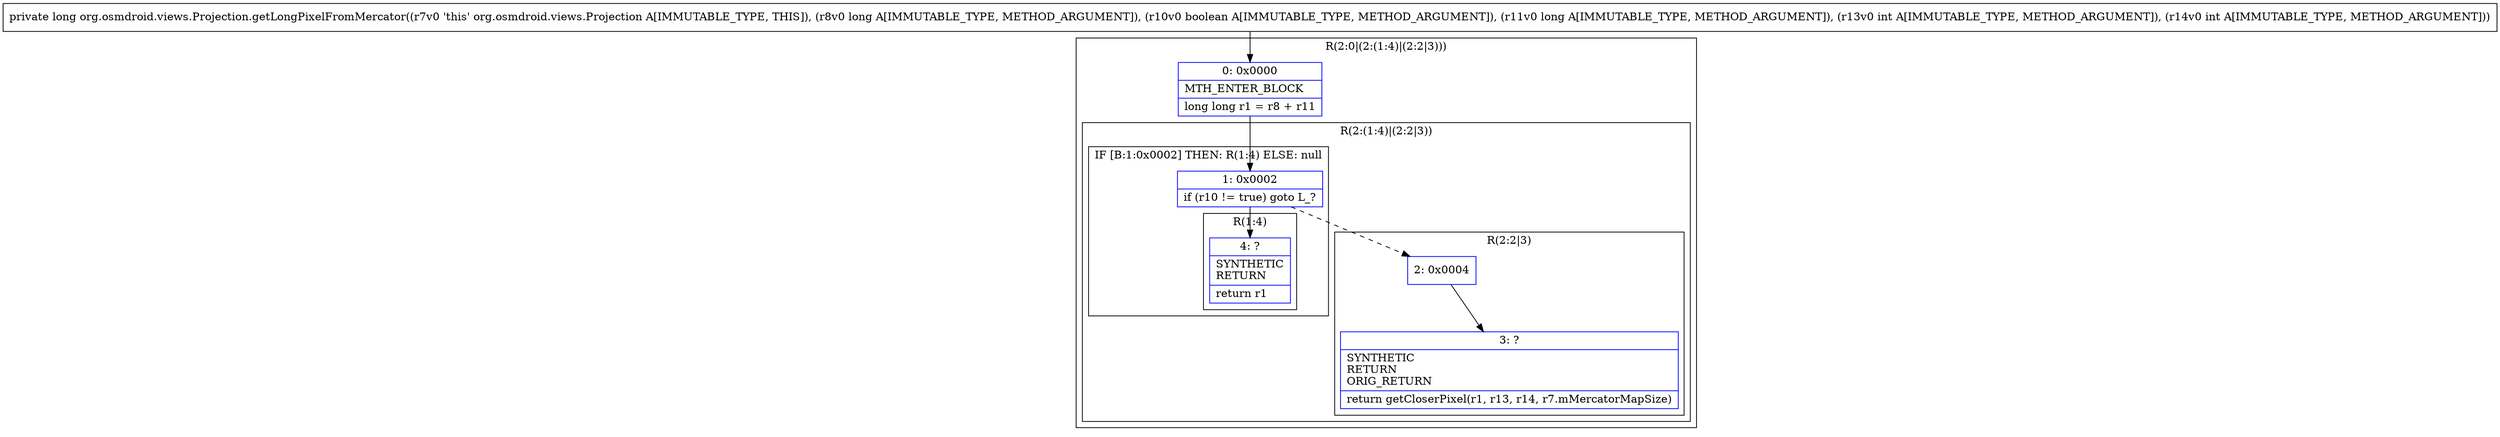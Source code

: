 digraph "CFG fororg.osmdroid.views.Projection.getLongPixelFromMercator(JZJII)J" {
subgraph cluster_Region_537925114 {
label = "R(2:0|(2:(1:4)|(2:2|3)))";
node [shape=record,color=blue];
Node_0 [shape=record,label="{0\:\ 0x0000|MTH_ENTER_BLOCK\l|long long r1 = r8 + r11\l}"];
subgraph cluster_Region_167878796 {
label = "R(2:(1:4)|(2:2|3))";
node [shape=record,color=blue];
subgraph cluster_IfRegion_1493240284 {
label = "IF [B:1:0x0002] THEN: R(1:4) ELSE: null";
node [shape=record,color=blue];
Node_1 [shape=record,label="{1\:\ 0x0002|if (r10 != true) goto L_?\l}"];
subgraph cluster_Region_1911085070 {
label = "R(1:4)";
node [shape=record,color=blue];
Node_4 [shape=record,label="{4\:\ ?|SYNTHETIC\lRETURN\l|return r1\l}"];
}
}
subgraph cluster_Region_381516278 {
label = "R(2:2|3)";
node [shape=record,color=blue];
Node_2 [shape=record,label="{2\:\ 0x0004}"];
Node_3 [shape=record,label="{3\:\ ?|SYNTHETIC\lRETURN\lORIG_RETURN\l|return getCloserPixel(r1, r13, r14, r7.mMercatorMapSize)\l}"];
}
}
}
MethodNode[shape=record,label="{private long org.osmdroid.views.Projection.getLongPixelFromMercator((r7v0 'this' org.osmdroid.views.Projection A[IMMUTABLE_TYPE, THIS]), (r8v0 long A[IMMUTABLE_TYPE, METHOD_ARGUMENT]), (r10v0 boolean A[IMMUTABLE_TYPE, METHOD_ARGUMENT]), (r11v0 long A[IMMUTABLE_TYPE, METHOD_ARGUMENT]), (r13v0 int A[IMMUTABLE_TYPE, METHOD_ARGUMENT]), (r14v0 int A[IMMUTABLE_TYPE, METHOD_ARGUMENT])) }"];
MethodNode -> Node_0;
Node_0 -> Node_1;
Node_1 -> Node_2[style=dashed];
Node_1 -> Node_4;
Node_2 -> Node_3;
}

